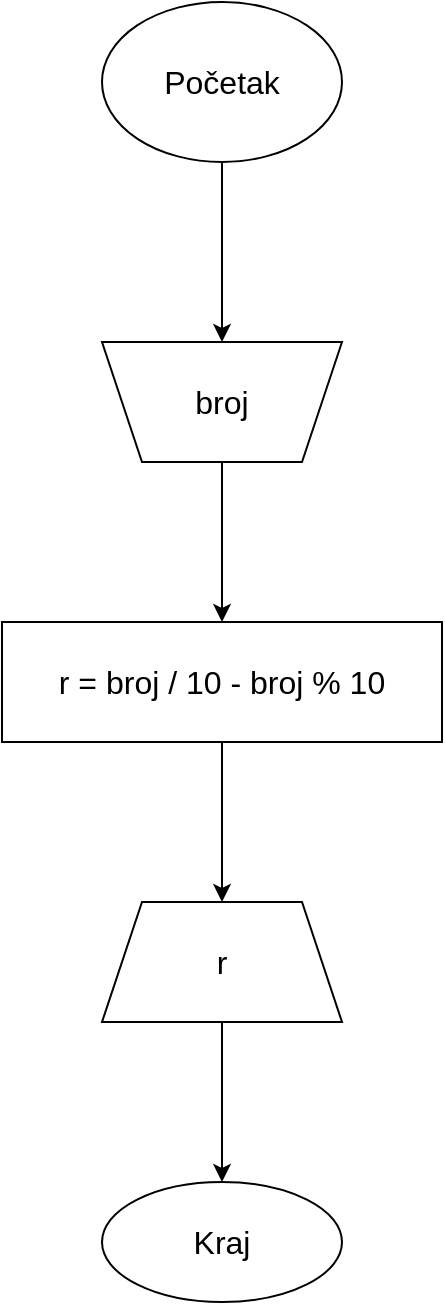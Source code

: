 <mxfile version="21.1.9" type="device">
  <diagram id="QpSmfYPYcdVQsN0eIb_k" name="Page-1">
    <mxGraphModel dx="1247" dy="963" grid="1" gridSize="10" guides="1" tooltips="1" connect="1" arrows="1" fold="1" page="1" pageScale="1" pageWidth="827" pageHeight="1169" math="0" shadow="0">
      <root>
        <mxCell id="0" />
        <mxCell id="1" parent="0" />
        <mxCell id="20WM5mdzcrksYfoG2_72-3" value="" style="edgeStyle=orthogonalEdgeStyle;rounded=0;orthogonalLoop=1;jettySize=auto;html=1;fontSize=16;fontColor=#000000;" parent="1" source="20WM5mdzcrksYfoG2_72-1" target="20WM5mdzcrksYfoG2_72-2" edge="1">
          <mxGeometry relative="1" as="geometry" />
        </mxCell>
        <mxCell id="20WM5mdzcrksYfoG2_72-1" value="Početak" style="ellipse;whiteSpace=wrap;html=1;labelBackgroundColor=none;fontSize=16;fontColor=#000000;" parent="1" vertex="1">
          <mxGeometry x="340" y="80" width="120" height="80" as="geometry" />
        </mxCell>
        <mxCell id="20WM5mdzcrksYfoG2_72-5" value="" style="edgeStyle=orthogonalEdgeStyle;rounded=0;orthogonalLoop=1;jettySize=auto;html=1;fontSize=16;fontColor=#000000;" parent="1" source="20WM5mdzcrksYfoG2_72-2" target="20WM5mdzcrksYfoG2_72-4" edge="1">
          <mxGeometry relative="1" as="geometry" />
        </mxCell>
        <mxCell id="20WM5mdzcrksYfoG2_72-2" value="broj" style="shape=trapezoid;perimeter=trapezoidPerimeter;whiteSpace=wrap;html=1;fixedSize=1;fontSize=16;fontColor=#000000;labelBackgroundColor=none;direction=west;" parent="1" vertex="1">
          <mxGeometry x="340" y="250" width="120" height="60" as="geometry" />
        </mxCell>
        <mxCell id="20WM5mdzcrksYfoG2_72-7" value="" style="edgeStyle=orthogonalEdgeStyle;rounded=0;orthogonalLoop=1;jettySize=auto;html=1;fontSize=16;fontColor=#000000;" parent="1" source="20WM5mdzcrksYfoG2_72-4" target="20WM5mdzcrksYfoG2_72-6" edge="1">
          <mxGeometry relative="1" as="geometry" />
        </mxCell>
        <mxCell id="20WM5mdzcrksYfoG2_72-4" value="r = broj / 10 - broj % 10" style="whiteSpace=wrap;html=1;fontSize=16;fontColor=#000000;labelBackgroundColor=none;" parent="1" vertex="1">
          <mxGeometry x="290" y="390" width="220" height="60" as="geometry" />
        </mxCell>
        <mxCell id="20WM5mdzcrksYfoG2_72-9" value="" style="edgeStyle=orthogonalEdgeStyle;rounded=0;orthogonalLoop=1;jettySize=auto;html=1;fontSize=16;fontColor=#000000;" parent="1" source="20WM5mdzcrksYfoG2_72-6" target="20WM5mdzcrksYfoG2_72-8" edge="1">
          <mxGeometry relative="1" as="geometry" />
        </mxCell>
        <mxCell id="20WM5mdzcrksYfoG2_72-6" value="r" style="shape=trapezoid;perimeter=trapezoidPerimeter;whiteSpace=wrap;html=1;fixedSize=1;fontSize=16;fontColor=#000000;labelBackgroundColor=none;" parent="1" vertex="1">
          <mxGeometry x="340" y="530" width="120" height="60" as="geometry" />
        </mxCell>
        <mxCell id="20WM5mdzcrksYfoG2_72-8" value="Kraj" style="ellipse;whiteSpace=wrap;html=1;fontSize=16;fontColor=#000000;labelBackgroundColor=none;" parent="1" vertex="1">
          <mxGeometry x="340" y="670" width="120" height="60" as="geometry" />
        </mxCell>
      </root>
    </mxGraphModel>
  </diagram>
</mxfile>
